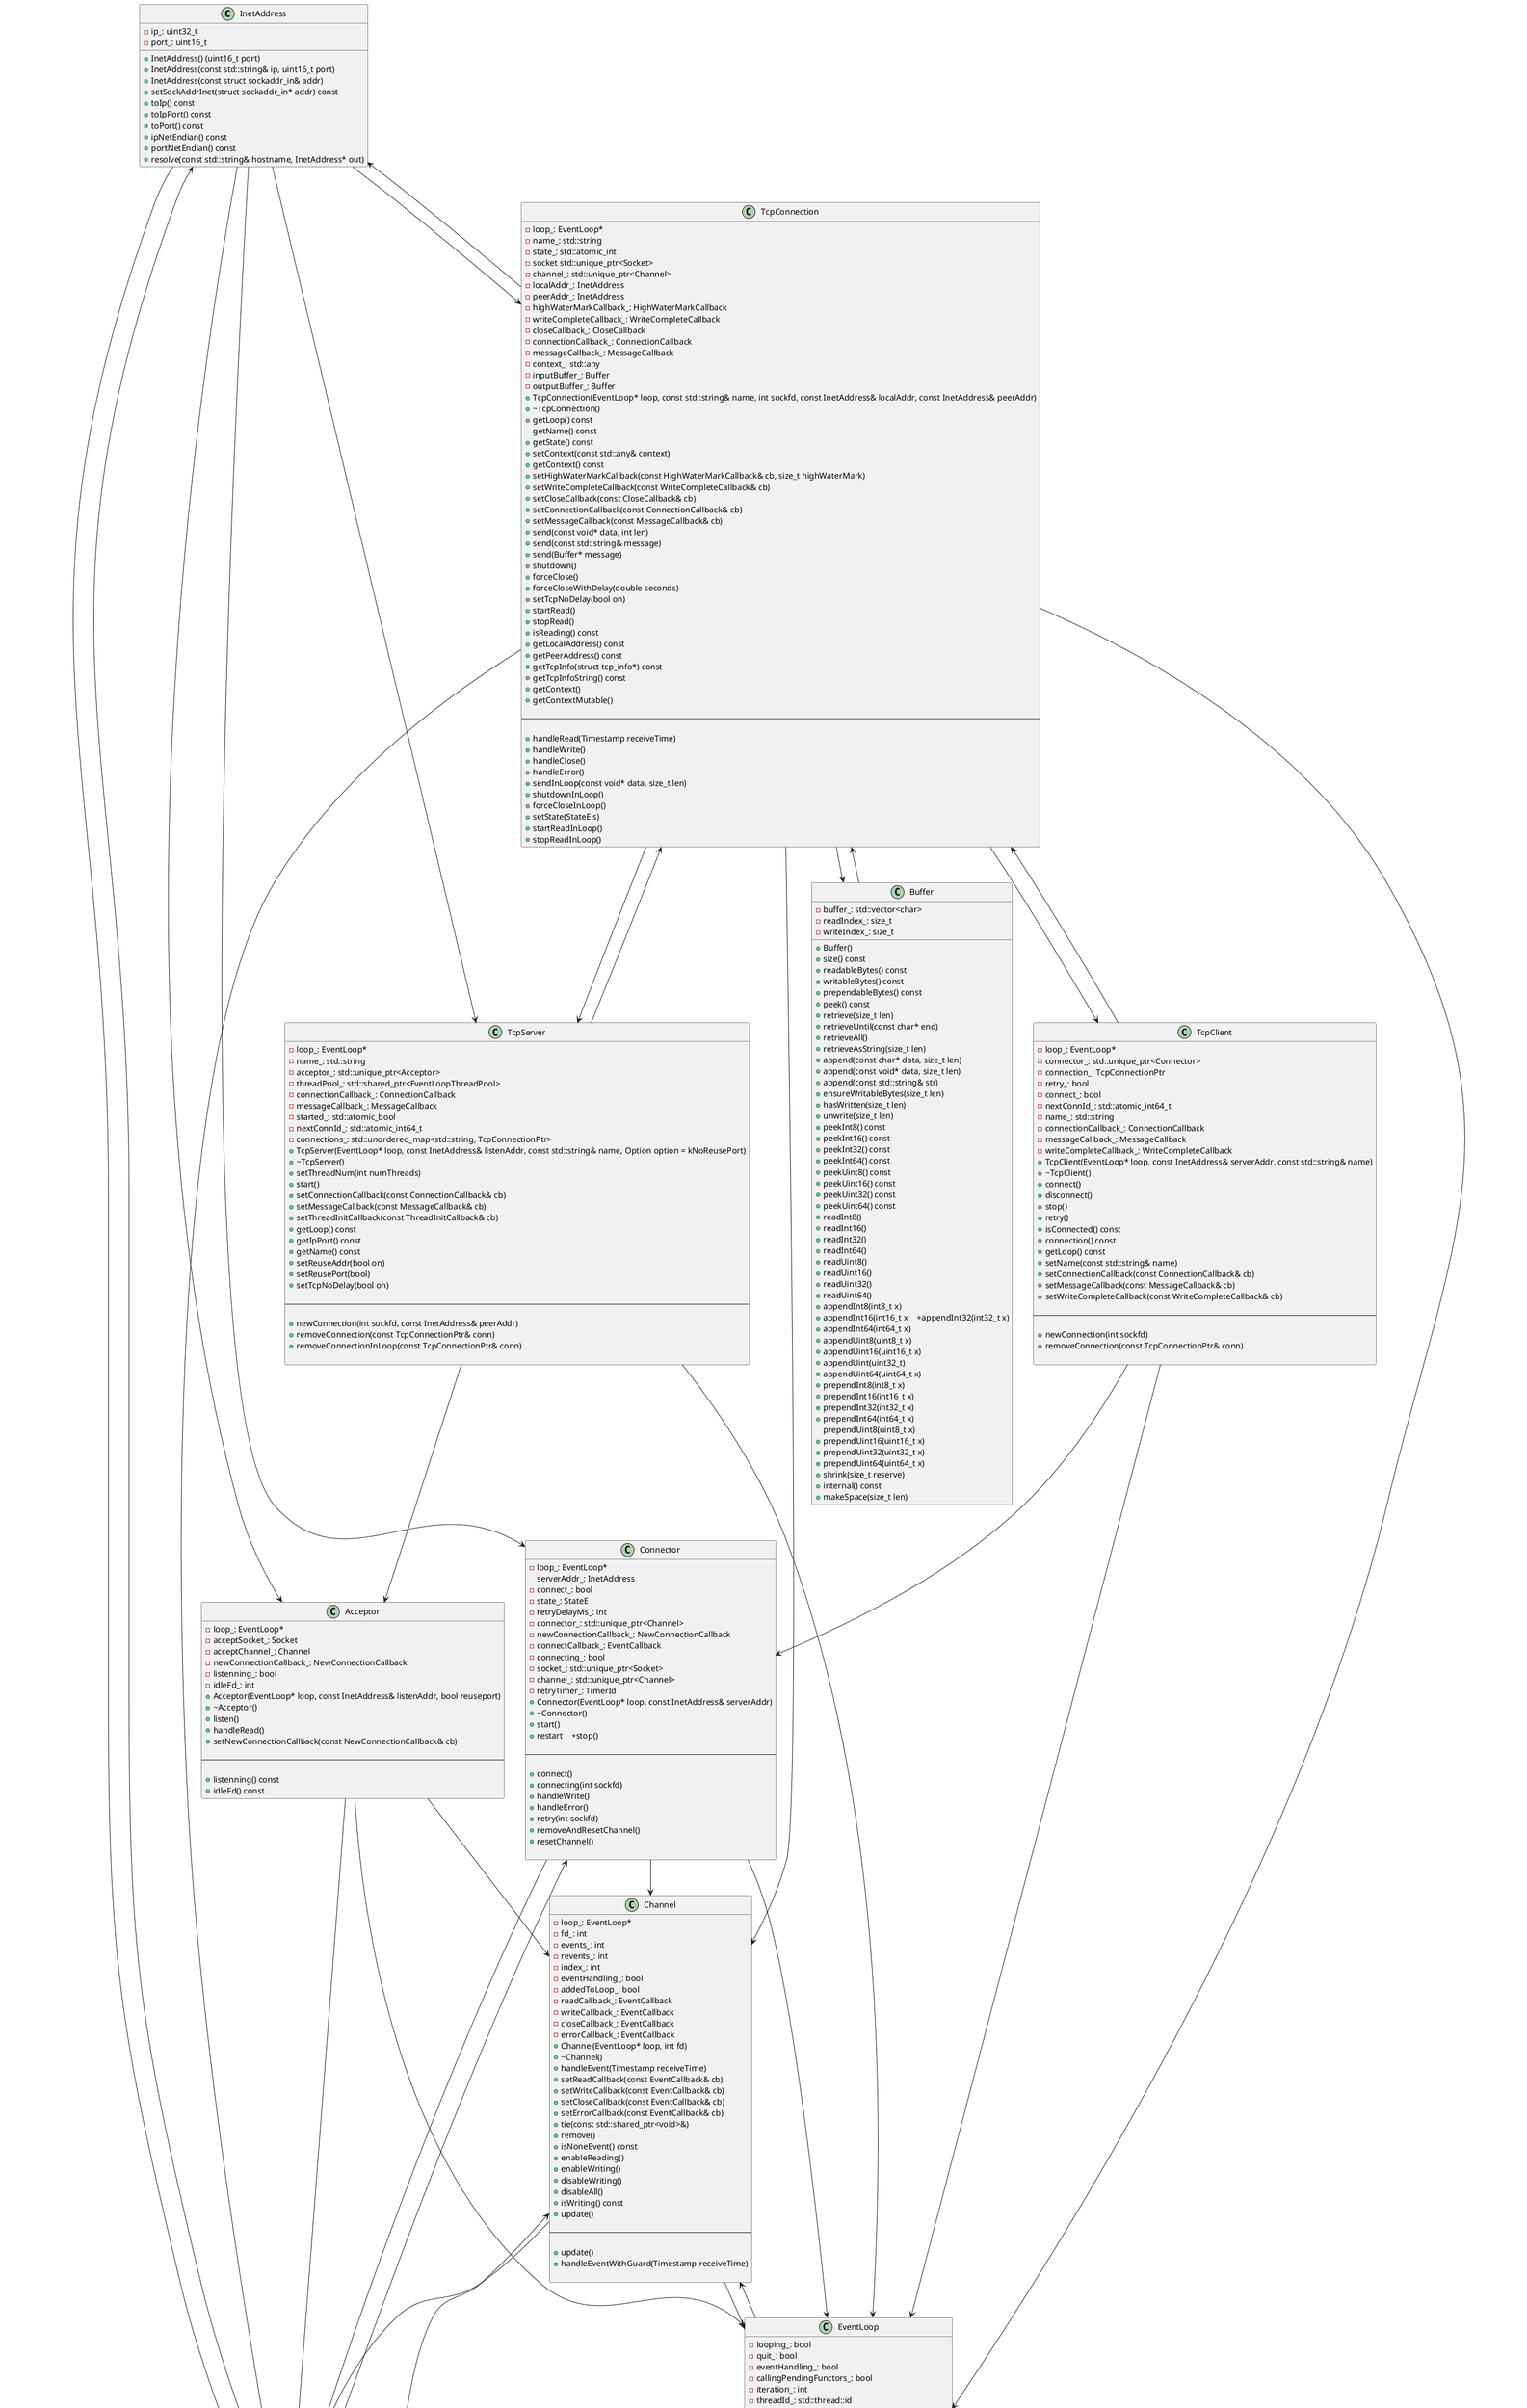 @startuml
class InetAddress {
    -ip_: uint32_t
    -port_: uint16_t
    +InetAddress() (uint16_t port)
    +InetAddress(const std::string& ip, uint16_t port)
    +InetAddress(const struct sockaddr_in& addr)
    +setSockAddrInet(struct sockaddr_in* addr) const
    +toIp() const
    +toIpPort() const
    +toPort() const
    +ipNetEndian() const
    +portNetEndian() const
    +resolve(const std::string& hostname, InetAddress* out)
}

class Buffer {
    -buffer_: std::vector<char>
    -readIndex_: size_t
    -writeIndex_: size_t
    +Buffer()
    +size() const
    +readableBytes() const
    +writableBytes() const
    +prependableBytes() const
    +peek() const
    +retrieve(size_t len)
    +retrieveUntil(const char* end)
    +retrieveAll()
    +retrieveAsString(size_t len)
    +append(const char* data, size_t len)
    +append(const void* data, size_t len)
    +append(const std::string& str)
    +ensureWritableBytes(size_t len)
    +hasWritten(size_t len)
    +unwrite(size_t len)
    +peekInt8() const
    +peekInt16() const
    +peekInt32() const
    +peekInt64() const
    +peekUint8() const
    +peekUint16() const
    +peekUint32() const
    +peekUint64() const
    +readInt8()
    +readInt16()
    +readInt32()
    +readInt64()
    +readUint8()
    +readUint16()
    +readUint32()
    +readUint64()
    +appendInt8(int8_t x)
    +appendInt16(int16_t x    +appendInt32(int32_t x)
    +appendInt64(int64_t x)
    +appendUint8(uint8_t x)
    +appendUint16(uint16_t x)
    +appendUint(uint32_t)
    +appendUint64(uint64_t x)
    +prependInt8(int8_t x)
    +prependInt16(int16_t x)
    +prependInt32(int32_t x)
    +prependInt64(int64_t x)
   prependUint8(uint8_t x)
    +prependUint16(uint16_t x)
    +prependUint32(uint32_t x)
    +prependUint64(uint64_t x)
    +shrink(size_t reserve)
    +internal() const
    +makeSpace(size_t len)
}

class TcpConnection {
    -loop_: EventLoop*
    -name_: std::string
    -state_: std::atomic_int
    -socket std::unique_ptr<Socket>
    -channel_: std::unique_ptr<Channel>
    -localAddr_: InetAddress
    -peerAddr_: InetAddress
    -highWaterMarkCallback_: HighWaterMarkCallback
    -writeCompleteCallback_: WriteCompleteCallback
    -closeCallback_: CloseCallback
    -connectionCallback_: ConnectionCallback
    -messageCallback_: MessageCallback
    -context_: std::any
    -inputBuffer_: Buffer
    -outputBuffer_: Buffer
    +TcpConnection(EventLoop* loop, const std::string& name, int sockfd, const InetAddress& localAddr, const InetAddress& peerAddr)
    +~TcpConnection()
    +getLoop() const
	getName() const
    +getState() const
    +setContext(const std::any& context)
    +getContext() const
    +setHighWaterMarkCallback(const HighWaterMarkCallback& cb, size_t highWaterMark)
    +setWriteCompleteCallback(const WriteCompleteCallback& cb)
    +setCloseCallback(const CloseCallback& cb)
    +setConnectionCallback(const ConnectionCallback& cb)
    +setMessageCallback(const MessageCallback& cb)
    +send(const void* data, int len)
    +send(const std::string& message)
    +send(Buffer* message)
    +shutdown()
    +forceClose()
    +forceCloseWithDelay(double seconds)
    +setTcpNoDelay(bool on)
    +startRead()
    +stopRead()
    +isReading() const
    +getLocalAddress() const
    +getPeerAddress() const
    +getTcpInfo(struct tcp_info*) const
    +getTcpInfoString() const
    +getContext()
    +getContextMutable()

    ---

    +handleRead(Timestamp receiveTime)
    +handleWrite()
    +handleClose()
    +handleError()
    +sendInLoop(const void* data, size_t len)
    +shutdownInLoop()
    +forceCloseInLoop()
    +setState(StateE s)
    +startReadInLoop()
    +stopReadInLoop()
}

class TcpServer {
    -loop_: EventLoop*
    -name_: std::string
    -acceptor_: std::unique_ptr<Acceptor>
    -threadPool_: std::shared_ptr<EventLoopThreadPool>
    -connectionCallback_: ConnectionCallback
    -messageCallback_: MessageCallback
    -started_: std::atomic_bool
    -nextConnId_: std::atomic_int64_t
    -connections_: std::unordered_map<std::string, TcpConnectionPtr>
    +TcpServer(EventLoop* loop, const InetAddress& listenAddr, const std::string& name, Option option = kNoReusePort)
    +~TcpServer()
    +setThreadNum(int numThreads)
    +start()
    +setConnectionCallback(const ConnectionCallback& cb)
    +setMessageCallback(const MessageCallback& cb)
    +setThreadInitCallback(const ThreadInitCallback& cb)
    +getLoop() const
    +getIpPort() const
    +getName() const
    +setReuseAddr(bool on)
    +setReusePort(bool)
    +setTcpNoDelay(bool on)

 ---

    +newConnection(int sockfd, const InetAddress& peerAddr)
    +removeConnection(const TcpConnectionPtr& conn)
    +removeConnectionInLoop(const TcpConnectionPtr& conn)

}

class Acceptor {
    -loop_: EventLoop*
    -acceptSocket_: Socket
    -acceptChannel_: Channel
    -newConnectionCallback_: NewConnectionCallback
    -listenning_: bool
    -idleFd_: int
    +Acceptor(EventLoop* loop, const InetAddress& listenAddr, bool reuseport)
    +~Acceptor()
    +listen()
    +handleRead()
    +setNewConnectionCallback(const NewConnectionCallback& cb)

    ---

    +listenning() const
    +idleFd() const
}

class Channel {
    -loop_: EventLoop*
    -fd_: int
    -events_: int
    -revents_: int
    -index_: int
    -eventHandling_: bool
 -addedToLoop_: bool
    -readCallback_: EventCallback
    -writeCallback_: EventCallback
    -closeCallback_: EventCallback
    -errorCallback_: EventCallback
    +Channel(EventLoop* loop, int fd)
    +~Channel()
    +handleEvent(Timestamp receiveTime)
    +setReadCallback(const EventCallback& cb)
    +setWriteCallback(const EventCallback& cb)
    +setCloseCallback(const EventCallback& cb)
    +setErrorCallback(const EventCallback& cb)
    +tie(const std::shared_ptr<void>&)
    +remove()
    +isNoneEvent() const
    +enableReading()
    +enableWriting()
    +disableWriting()
    +disableAll()
    +isWriting() const
    +update()

    ---

    +update()
    +handleEventWithGuard(Timestamp receiveTime)

}

class EpollPoller {
    -ownerLoop_: EventLoop*
    -epollfd_: int
    -events_: std::vector<struct epoll_event>
    +EpollPoller(EventLoop* loop)
    +~EpollPoller()
    +poll(int timeout, ChannelList* activeChannels)
    +updateChannel(Channel* channel)
    +removeChannel(Channel* channel)
    +hasChannel(Channel* channel) const

    ---

    +fillActiveChannels(int numEvents, ChannelList* activeChannels) const
    +update(int operation, Channel* channel)

}

class EventLoop {
    -looping_: bool
    -quit_: bool
    -eventHandling_: bool
    -callingPendingFunctors_: bool
    -iteration_: int
    -threadId_: std::thread::id
    -poller_: std::unique_ptr<Poller>
    -timerQueue_: TimerQueue
    -wakeupFd_: int
    -wakeupChannel_: std::unique_ptr<Channel>
    -currentActiveChannel_: Channel*
    -mutex_: std::mutex
    -pendingFunctors_: std::vector<Functor>
    +EventLoop()
    +~EventLoop()
    +loop()
    +quit()
    +runInLoop(Functor cb)
    +queueInLoop(Functor cb)
    +runAt(Timestamp time, TimerCallback cb)
    +runAfter(double delay, TimerCallback cb)
    +runEvery(double interval, TimerCallback cb)
    +updateChannel(Channel* channel)
    +removeChannel(Channel* channel)
    +hasChannel(Channel* channel)
    +abortNotInLoopThread()
    +isInLoopThread() const
    +assertInLoopThread()
    +getIteration() const
    +runInLoop(std::function<void()> cb)
    +queueInLoop(std::function<void()> cb)
    +runAt(Timestamp time, std::function<void()> cb)
    +runAfter(double delay, std::function<void()> cb)
    +runEvery(double interval, std::function<void()> cb)

    ---

    +handleRead()
    +doPendingFunctors()
    +printActiveChannels() const

}

class EventLoopThread {
    -loop_: EventLoop*
    -thread_: std::thread
    -mutex_: std::mutex
    -cond_: std::condition_variable
    -callback_: Functor
    +EventLoopThread()
    +~LoopThread()
    +start()
    +join()
    +getLoop()

    ---

    +threadFunc()

}

class EventLoopThreadPool {
    -loop_: EventLoop*
    -name_: std::string
    -started_: bool
    -numThreads_: int
    -next_: int
    -threads_: std::vector<std::unique_ptr<EventLoopThread>>
    -loops_: std::vector<EventLoop*>
    +EventLoopThreadPool(EventLoop* baseLoop, const std::string& name)
    +~EventLoopThreadPool()
    +setThreadNum(int numThreads)
    +start()
    +getNextLoop()
    +getAllLoops()

}

class Socket {
    -fd_: int
    +Socket(int sockfd)
    +~Socket()
    +fd() const
    +bindAddress(const InetAddress& localaddr)
    +listen()
    +accept(InetAddress* peeraddr)
    +shutdownWrite()
    +setTcpNoDelay(bool on)
    +setReuseAddr(bool on)
    +setReusePort(bool on)
    +setKeepAlive(bool on)

}

class Timer {
    -expiration_: Timestamp
    -interval_: double
    -repeat_: bool
    -callback_: TimerCallback
    +Timer(TimerCallback cb, Timestamp when, double interval)
    +expiration() const
    +repeat() const
    +run() const
    +restart(Timestamp now)

}

class TimerQueue {
    -loop_: EventLoop*
    -timers_: std::set<TimerPtr>
    -timerfd_: int
    -timerfdChannel_: std::unique_ptr<Channel>
    +TimerQueue(EventLoop* loop)
    +~TimerQueue()
    +addTimer(TimerCallback cb, Timestamp when, double interval)
    +cancel(TimerId timerId)

    ---

    +addTimerInLoop(TimerPtr timer)
    +cancelInLoop(TimerId timerId)
    +handleRead()

}

class Connector {
    -loop_: EventLoop*
   serverAddr_: InetAddress
    -connect_: bool
    -state_: StateE
    -retryDelayMs_: int
    -connector_: std::unique_ptr<Channel>
    -newConnectionCallback_: NewConnectionCallback
    -connectCallback_: EventCallback
    -connecting_: bool
    -socket_: std::unique_ptr<Socket>
    -channel_: std::unique_ptr<Channel>
    -retryTimer_: TimerId
    +Connector(EventLoop* loop, const InetAddress& serverAddr)
    +~Connector()
    +start()
    +restart    +stop()

    ---

    +connect()
    +connecting(int sockfd)
    +handleWrite()
    +handleError()
    +retry(int sockfd)
    +removeAndResetChannel()
    +resetChannel()

}

class TcpClient {
    -loop_: EventLoop*
    -connector_: std::unique_ptr<Connector>
    -connection_: TcpConnectionPtr
    -retry_: bool
    -connect_: bool
    -nextConnId_: std::atomic_int64_t
    -name_: std::string
    -connectionCallback_: ConnectionCallback
    -messageCallback_: MessageCallback
    -writeCompleteCallback_: WriteCompleteCallback
    +TcpClient(EventLoop* loop, const InetAddress& serverAddr, const std::string& name)
    +~TcpClient()
    +connect()
    +disconnect()
    +stop()
    +retry()
    +isConnected() const
    +connection() const
    +getLoop() const
    +setName(const std::string& name)
    +setConnectionCallback(const ConnectionCallback& cb)
    +setMessageCallback(const MessageCallback& cb)
    +setWriteCompleteCallback(const WriteCompleteCallback& cb)

    ---

    +newConnection(int sockfd)
    +removeConnection(const TcpConnectionPtr& conn)

}

InetAddress --> Socket
InetAddress --> TcpConnection
InetAddress --> TcpServer
InetAddress --> Acceptor
InetAddress --> Connector
Buffer --> TcpConnection
TcpConnection --> EventLoop
TcpConnection --> Socket
TcpConnection --> Channel
TcpConnection --> InetAddress
TcpConnection --> Buffer
TcpConnection --> TcpServer
TcpConnection --> TcpClient
TcpServer --> EventLoop
TcpServer --> Acceptor
TcpServer --> TcpConnection
Acceptor --> EventLoop
Acceptor --> Socket
Acceptor --> Channel
Channel --> EventLoop
Channel --> Socket
EpollPoller --> Poller
Poller --> Channel
Poller --> EventLoop
EventLoop --> Channel
EventLoop --> Poller
EventLoop --> TimerQueue
EventLoop --> EventLoopThread
EventLoop --> EventLoopThreadPool
EventLoopThread --> EventLoop
Timer --> TimerQueue
TimerQueue --> EventLoop
Socket --> InetAddress
Socket --> Connector
Connector --> EventLoop
Connector --> Socket
Connector --> Channel
TcpClient --> Connector
TcpClient --> EventLoop
TcpClient --> TcpConnection
@enduml
